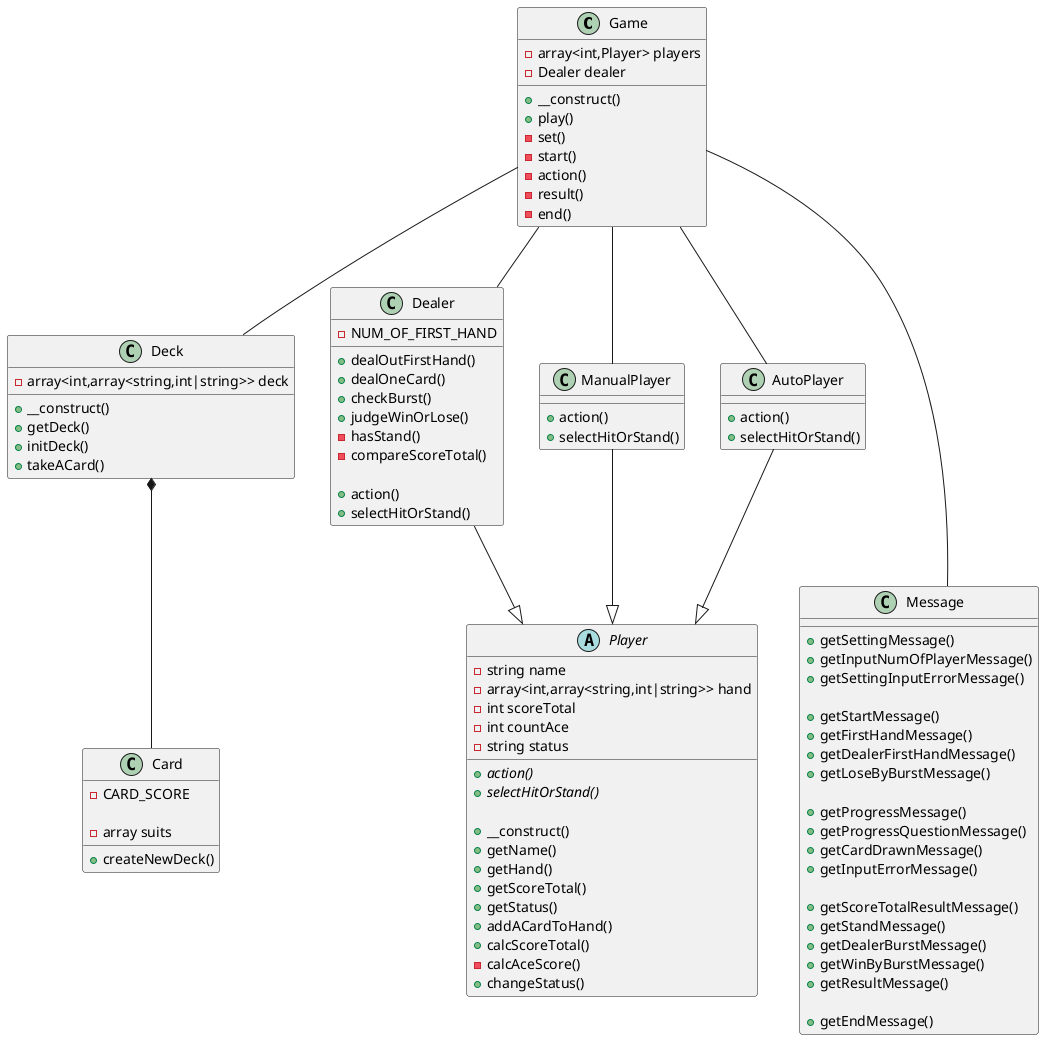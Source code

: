 @startuml Blackjack

class Game {
  -array<int,Player> players
  -Dealer dealer

  +__construct()
  +play()
  -set()
  -start()
  -action()
  -result()
  -end()
}

class Deck {
  -array<int,array<string,int|string>> deck

  +__construct()
  +getDeck()
  +initDeck()
  +takeACard()
}

class Card {
  -CARD_SCORE

  -array suits
  +createNewDeck()
}

abstract Player {
  -string name
  -array<int,array<string,int|string>> hand
  -int scoreTotal
  -int countAce
  -string status

  +{abstract} action()
  +{abstract} selectHitOrStand()

  +__construct()
  +getName()
  +getHand()
  +getScoreTotal()
  +getStatus()
  +addACardToHand()
  +calcScoreTotal()
  -calcAceScore()
  +changeStatus()
}

class Dealer {
  -NUM_OF_FIRST_HAND

  +dealOutFirstHand()
  +dealOneCard()
  +checkBurst()
  +judgeWinOrLose()
  -hasStand()
  -compareScoreTotal()

  +action()
  +selectHitOrStand()
}

class ManualPlayer {
  +action()
  +selectHitOrStand()
}

class AutoPlayer {
  +action()
  +selectHitOrStand()
}

class Message {
  +getSettingMessage()
  +getInputNumOfPlayerMessage()
  +getSettingInputErrorMessage()

  +getStartMessage()
  +getFirstHandMessage()
  +getDealerFirstHandMessage()
  +getLoseByBurstMessage()

  +getProgressMessage()
  +getProgressQuestionMessage()
  +getCardDrawnMessage()
  +getInputErrorMessage()

  +getScoreTotalResultMessage()
  +getStandMessage()
  +getDealerBurstMessage()
  +getWinByBurstMessage()
  +getResultMessage()

  +getEndMessage()
}

Game -- Deck
Deck *-- Card
Game -- Dealer
Game -- ManualPlayer
Game -- AutoPlayer
Dealer --|> Player
ManualPlayer --|> Player
AutoPlayer --|> Player
Game --- Message


@enduml

